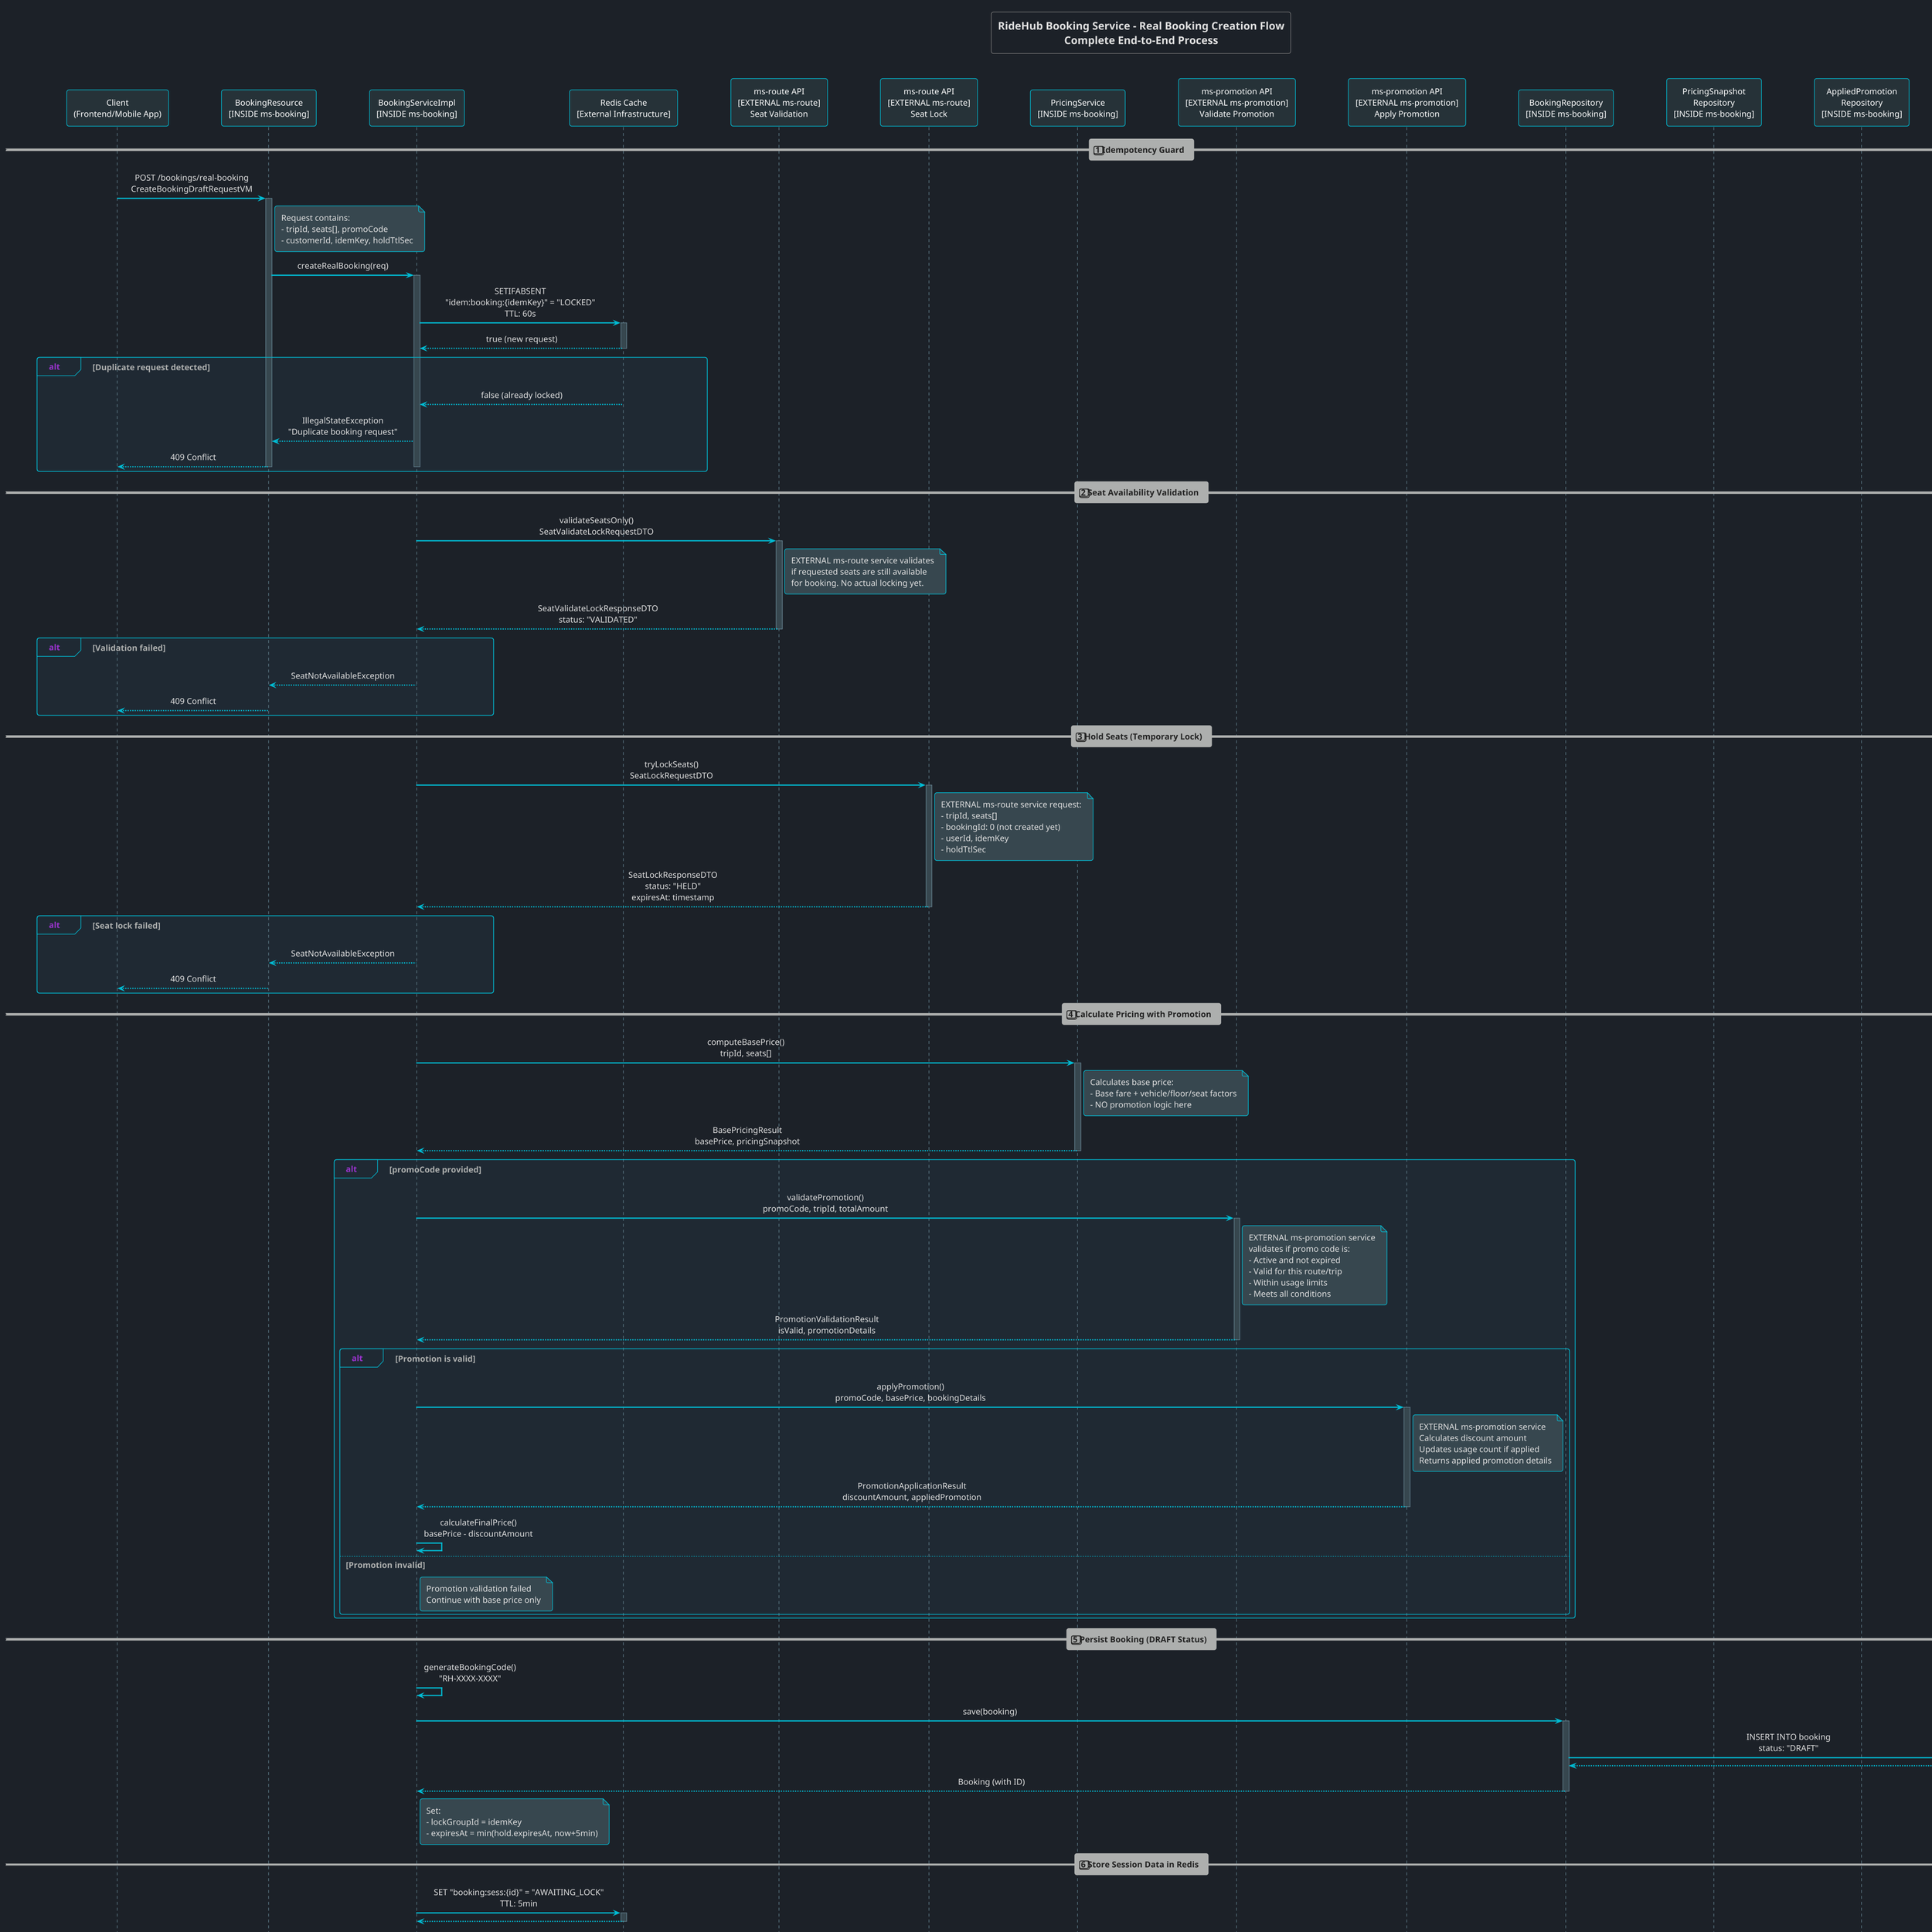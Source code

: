 @startuml RideHub Real Booking Creation Sequence Diagram
' ========= dark-theme.puml =========
' Base + dark UI tweaks
!theme cyborg

' Global canvas & fonts
skinparam backgroundColor #1c2128
skinparam DefaultFontName  "Inter, JetBrains Mono, DejaVu Sans"
skinparam DefaultFontSize  14
skinparam shadowing false
skinparam roundcorner 8
skinparam dpi 120

' Lines & titles
skinparam ArrowColor #00BCD4
skinparam ArrowFontColor #E0E0E0
skinparam ArrowThickness 2
skinparam TitleFontColor #E0E0E0
skinparam TitleFontSize 18
skinparam LegendBackgroundColor #0f141a
skinparam LegendBorderColor #00BCD4
skinparam LegendFontColor #E0E0E0

' Sequence defaults
skinparam sequence {
  ParticipantBorderColor #00BCD4
  ParticipantBackgroundColor #263238
  LifeLineBorderColor #607D8B
  LifeLineBackgroundColor #37474F
  ArrowColor #00BCD4
  ArrowFontColor #E0E0E0
  MessageAlignment center
  BoxBorderColor #00BCD4
  BoxBackgroundColor #1f2933
  GroupBorderColor #00BCD4
  GroupBackgroundColor #1f2933
}

' Notes
skinparam note {
  BackgroundColor #37474F
  BorderColor #00BCD4
  FontColor #E0E0E0
}

' Actors / Boundaries / Controls
skinparam actor {
  BackgroundColor #263238
  BorderColor #00BCD4
  FontColor #E0E0E0
}
skinparam boundary {
  BackgroundColor #263238
  BorderColor #00BCD4
  FontColor #E0E0E0
}
skinparam control {
  BackgroundColor #263238
  BorderColor #00BCD4
  FontColor #E0E0E0
}

' Storage-y things
skinparam database {
  BackgroundColor #263238
  BorderColor #FF9800
  FontColor #E0E0E0
}
skinparam queue {
  BackgroundColor #263238
  BorderColor #FF9800
  FontColor #E0E0E0
}

' Components / classes (for non-sequence diagrams)
skinparam component {
  BackgroundColor #263238
  BorderColor #00BCD4
  FontColor #E0E0E0
}
skinparam class {
  BackgroundColor #263238
  BorderColor #00BCD4
  FontColor #E0E0E0
}
skinparam package {
  BackgroundColor #1f2933
  BorderColor #00BCD4
  FontColor #E0E0E0
}
' ========= end dark-theme.puml =========

title RideHub Booking Service - Real Booking Creation Flow\nComplete End-to-End Process

participant "Client\n(Frontend/Mobile App)" as Client
participant "BookingResource\n[INSIDE ms-booking]" as BookingResource
participant "BookingServiceImpl\n[INSIDE ms-booking]" as BookingService
participant "Redis Cache\n[External Infrastructure]" as Redis
participant "ms-route API\n[EXTERNAL ms-route]\nSeat Validation" as RouteValidate
participant "ms-route API\n[EXTERNAL ms-route]\nSeat Lock" as RouteLock
participant "PricingService\n[INSIDE ms-booking]" as PricingService
participant "ms-promotion API\n[EXTERNAL ms-promotion]\nValidate Promotion" as PromoValidate
participant "ms-promotion API\n[EXTERNAL ms-promotion]\nApply Promotion" as PromoApply
participant "BookingRepository\n[INSIDE ms-booking]" as BookingRepo
participant "PricingSnapshot\nRepository\n[INSIDE ms-booking]" as PricingRepo
participant "AppliedPromotion\nRepository\n[INSIDE ms-booking]" as PromoRepo
database "MySQL Database\n[EXTERNAL Database]\nms-booking DB" as DB
participant "ms-route API\n[EXTERNAL ms-route]\nAttach Booking" as RouteAttach

== 1️⃣ Idempotency Guard ==

Client -> BookingResource : POST /bookings/real-booking\nCreateBookingDraftRequestVM
activate BookingResource

note right of BookingResource
    Request contains:
    - tripId, seats[], promoCode
    - customerId, idemKey, holdTtlSec
end note

BookingResource -> BookingService : createRealBooking(req)
activate BookingService

BookingService -> Redis : SETIFABSENT\n"idem:booking:{idemKey}" = "LOCKED"\nTTL: 60s
activate Redis
Redis --> BookingService : true (new request)
deactivate Redis

alt Duplicate request detected
    Redis --> BookingService : false (already locked)
    BookingService --> BookingResource : IllegalStateException\n"Duplicate booking request"
    BookingResource --> Client : 409 Conflict
    deactivate BookingService
    deactivate BookingResource
end

== 2️⃣ Seat Availability Validation ==

BookingService -> RouteValidate : validateSeatsOnly()\nSeatValidateLockRequestDTO
activate RouteValidate

note right of RouteValidate
    EXTERNAL ms-route service validates
    if requested seats are still available
    for booking. No actual locking yet.
end note

RouteValidate --> BookingService : SeatValidateLockResponseDTO\nstatus: "VALIDATED"
deactivate RouteValidate

alt Validation failed
    BookingService --> BookingResource : SeatNotAvailableException
    BookingResource --> Client : 409 Conflict
    deactivate BookingService
    deactivate BookingResource
end

== 3️⃣ Hold Seats (Temporary Lock) ==

BookingService -> RouteLock : tryLockSeats()\nSeatLockRequestDTO
activate RouteLock

note right of RouteLock
    EXTERNAL ms-route service request:
    - tripId, seats[]
    - bookingId: 0 (not created yet)
    - userId, idemKey
    - holdTtlSec
end note

RouteLock --> BookingService : SeatLockResponseDTO\nstatus: "HELD"\nexpiresAt: timestamp
deactivate RouteLock

alt Seat lock failed
    BookingService --> BookingResource : SeatNotAvailableException
    BookingResource --> Client : 409 Conflict
    deactivate BookingService
    deactivate BookingResource
end

== 4️⃣ Calculate Pricing with Promotion ==

BookingService -> PricingService : computeBasePrice()\ntripId, seats[]
activate PricingService

note right of PricingService
    Calculates base price:
    - Base fare + vehicle/floor/seat factors
    - NO promotion logic here
end note

PricingService --> BookingService : BasePricingResult\nbasePrice, pricingSnapshot
deactivate PricingService

alt promoCode provided
    BookingService -> PromoValidate : validatePromotion()\npromoCode, tripId, totalAmount
    activate PromoValidate
    
    note right of PromoValidate
        EXTERNAL ms-promotion service
        validates if promo code is:
        - Active and not expired
        - Valid for this route/trip
        - Within usage limits
        - Meets all conditions
    end note
    
    PromoValidate --> BookingService : PromotionValidationResult\nisValid, promotionDetails
    deactivate PromoValidate
    
    alt Promotion is valid
        BookingService -> PromoApply : applyPromotion()\npromoCode, basePrice, bookingDetails
        activate PromoApply
        
        note right of PromoApply
            EXTERNAL ms-promotion service
            Calculates discount amount
            Updates usage count if applied
            Returns applied promotion details
        end note
        
        PromoApply --> BookingService : PromotionApplicationResult\ndiscountAmount, appliedPromotion
        deactivate PromoApply
        
        BookingService -> BookingService : calculateFinalPrice()\nbasePrice - discountAmount
    else Promotion invalid
        note right of BookingService
            Promotion validation failed
            Continue with base price only
        end note
    end
end

== 5️⃣ Persist Booking (DRAFT Status) ==

BookingService -> BookingService : generateBookingCode()\n"RH-XXXX-XXXX"

BookingService -> BookingRepo : save(booking)
activate BookingRepo
BookingRepo -> DB : INSERT INTO booking\nstatus: "DRAFT"
activate DB
DB --> BookingRepo
deactivate DB
BookingRepo --> BookingService : Booking (with ID)
deactivate BookingRepo

note right of BookingService
    Set:
    - lockGroupId = idemKey
    - expiresAt = min(hold.expiresAt, now+5min)
end note

== 6️⃣ Store Session Data in Redis ==

BookingService -> Redis : SET "booking:sess:{id}" = "AWAITING_LOCK"\nTTL: 5min
activate Redis
Redis --> BookingService
deactivate Redis

BookingService -> Redis : SET "booking:seats:{id}" = "seat1,seat2,seat3"\nTTL: 5min
activate Redis
Redis --> BookingService
deactivate Redis

== 7️⃣ Attach Booking to Held Seats ==

BookingService -> RouteAttach : attachBooking()\nAttachBookingRequestDTO
activate RouteAttach

note right of RouteAttach
    EXTERNAL ms-route service
    Associates the booking ID
    with the previously held seats
    using lockGroupId
end note

RouteAttach --> BookingService : SeatLockActionResponseDTO\nstatus: "ATTACHED"
deactivate RouteAttach

alt Attach failed
    note over BookingService
        CRITICAL: Cleanup required
        - Cancel seat locks
        - Delete booking
        - Clear Redis session
    end note
    BookingService -> RouteLock : cancelSeatLocks()
    BookingService -> BookingRepo : delete(booking)
    BookingService -> Redis : DELETE session keys
    BookingService --> BookingResource : SeatNotAvailableException
    BookingResource --> Client : 409 Conflict
    deactivate BookingService
    deactivate BookingResource
end

== 8️⃣ Persist Pricing Snapshot ==

BookingService -> PricingRepo : save(pricingSnapshot)
activate PricingRepo
PricingRepo -> DB : INSERT INTO pricing_snapshot
activate DB
DB --> PricingRepo
deactivate DB
PricingRepo --> BookingService
deactivate PricingRepo

== 9️⃣ Persist Applied Promotion (if any) ==

alt Promotion was applied
    BookingService -> PromoRepo : save(appliedPromotion)
    activate PromoRepo
    PromoRepo -> DB : INSERT INTO applied_promotion
    activate DB
    DB --> PromoRepo
    deactivate DB
    PromoRepo --> BookingService
    deactivate PromoRepo
end

== 🔟 Finalize Booking Status ==

BookingService -> BookingRepo : save(booking)\nstatus: "AWAITING_PAYMENT"
activate BookingRepo
BookingRepo -> DB : UPDATE booking SET status = 'AWAITING_PAYMENT'
activate DB
DB --> BookingRepo
deactivate DB
BookingRepo --> BookingService
deactivate BookingRepo

BookingService -> Redis : SET "booking:sess:{id}" = "AWAITING_PAYMENT"\nTTL: 20min
activate Redis
Redis --> BookingService
deactivate Redis

== 1️⃣1️⃣ Return Response ==

BookingService -> BookingService : build BookingDraftResultVM
note right of BookingService
    Response includes:
    - bookingId, bookingCode
    - status: "AWAITING_PAYMENT"
    - totalAmount (final price after promotion)
    - basePrice, pricingSnapshot
    - appliedPromotion (if any), promoApplied
end note

BookingService --> BookingResource : BookingDraftResultVM
deactivate BookingService

BookingResource --> Client : 201 Created\nLocation: /api/bookings/{id}
deactivate BookingResource

== Error Handling & Cleanup ==

note over BookingService, Redis
    If any step fails after seat lock:
    1. Cancel seat locks via ms-route
    2. Delete booking from database
    3. Clear Redis session keys
    4. Return appropriate error
    
    Special cases:
    - Promotion service unavailable: Continue with base price
    - Promotion validation failed: Return validation error
    - Seat lock timeout: Automatic cleanup by scheduler
end note

== Next Steps (Not Shown) ==

note over Client
    After successful booking creation:
    1. Client calls POST /api/payments/initiate
    2. User completes payment via VNPay
    3. VNPay webhook updates booking to CONFIRMED
    4. Tickets are generated and sent to user
end note

@enduml